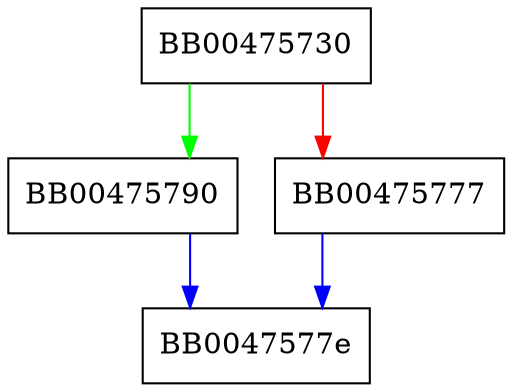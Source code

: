 digraph ssl_give_srp_client_pwd_cb {
  node [shape="box"];
  graph [splines=ortho];
  BB00475730 -> BB00475790 [color="green"];
  BB00475730 -> BB00475777 [color="red"];
  BB00475777 -> BB0047577e [color="blue"];
  BB00475790 -> BB0047577e [color="blue"];
}